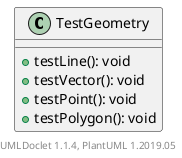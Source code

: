 @startuml

    class TestGeometry [[TestGeometry.html]] {
        +testLine(): void
        +testVector(): void
        +testPoint(): void
        +testPolygon(): void
    }


    center footer UMLDoclet 1.1.4, PlantUML 1.2019.05
@enduml
